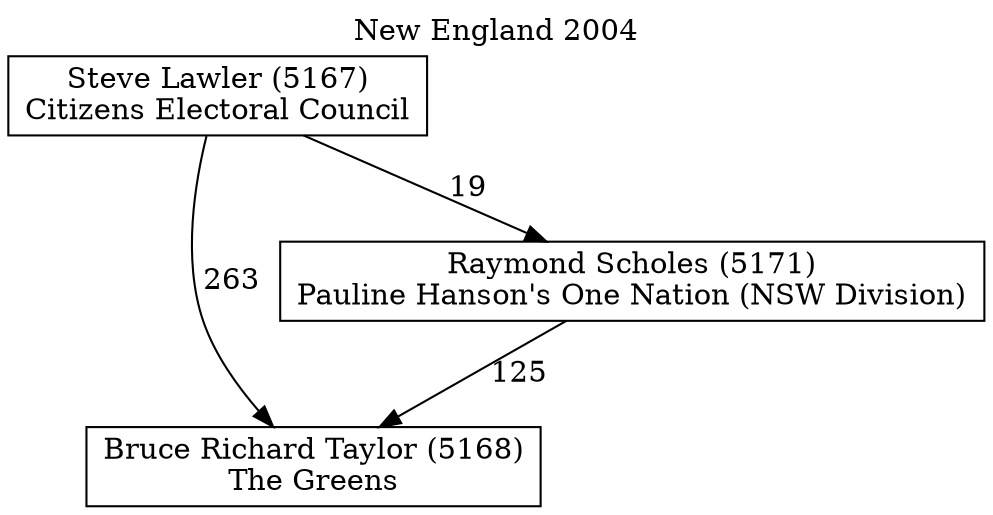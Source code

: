 // House preference flow
digraph "Bruce Richard Taylor (5168)_New England_2004" {
	graph [label="New England 2004" labelloc=t mclimit=10]
	node [shape=box]
	"Bruce Richard Taylor (5168)" [label="Bruce Richard Taylor (5168)
The Greens"]
	"Raymond Scholes (5171)" [label="Raymond Scholes (5171)
Pauline Hanson's One Nation (NSW Division)"]
	"Steve Lawler (5167)" [label="Steve Lawler (5167)
Citizens Electoral Council"]
	"Raymond Scholes (5171)" -> "Bruce Richard Taylor (5168)" [label=125]
	"Steve Lawler (5167)" -> "Bruce Richard Taylor (5168)" [label=263]
	"Steve Lawler (5167)" -> "Raymond Scholes (5171)" [label=19]
}
